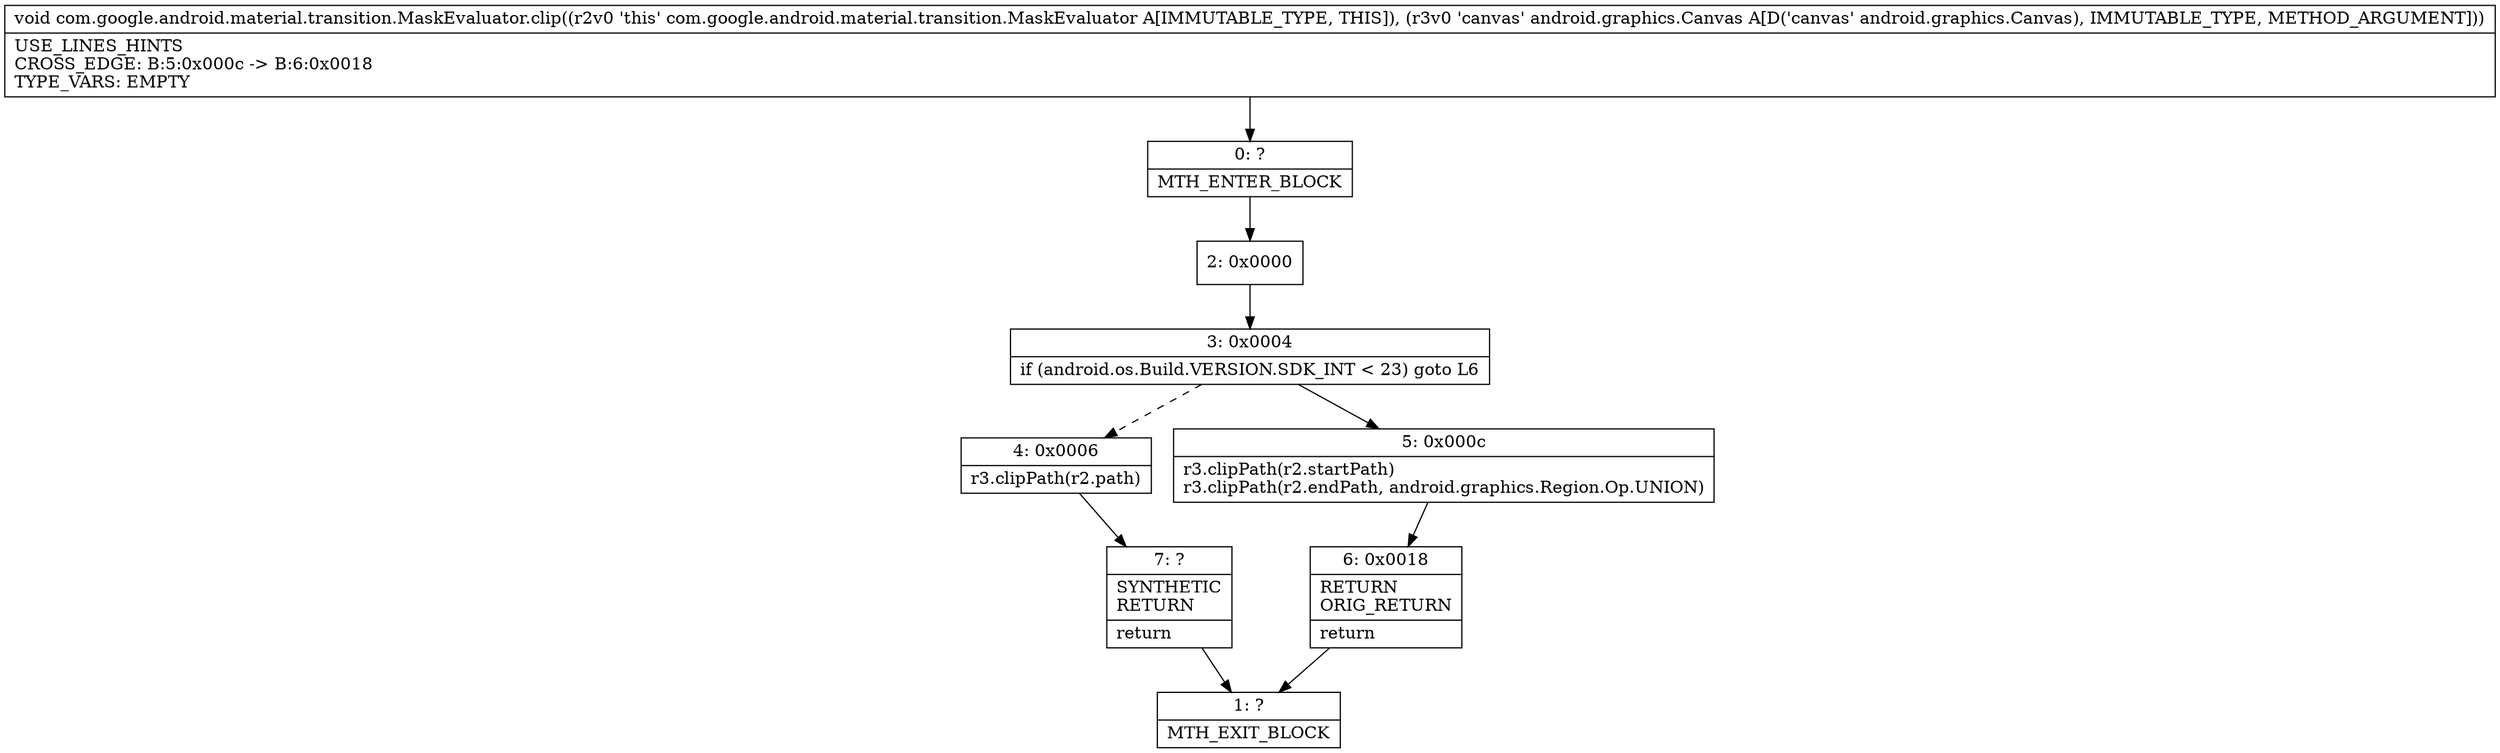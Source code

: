digraph "CFG forcom.google.android.material.transition.MaskEvaluator.clip(Landroid\/graphics\/Canvas;)V" {
Node_0 [shape=record,label="{0\:\ ?|MTH_ENTER_BLOCK\l}"];
Node_2 [shape=record,label="{2\:\ 0x0000}"];
Node_3 [shape=record,label="{3\:\ 0x0004|if (android.os.Build.VERSION.SDK_INT \< 23) goto L6\l}"];
Node_4 [shape=record,label="{4\:\ 0x0006|r3.clipPath(r2.path)\l}"];
Node_7 [shape=record,label="{7\:\ ?|SYNTHETIC\lRETURN\l|return\l}"];
Node_1 [shape=record,label="{1\:\ ?|MTH_EXIT_BLOCK\l}"];
Node_5 [shape=record,label="{5\:\ 0x000c|r3.clipPath(r2.startPath)\lr3.clipPath(r2.endPath, android.graphics.Region.Op.UNION)\l}"];
Node_6 [shape=record,label="{6\:\ 0x0018|RETURN\lORIG_RETURN\l|return\l}"];
MethodNode[shape=record,label="{void com.google.android.material.transition.MaskEvaluator.clip((r2v0 'this' com.google.android.material.transition.MaskEvaluator A[IMMUTABLE_TYPE, THIS]), (r3v0 'canvas' android.graphics.Canvas A[D('canvas' android.graphics.Canvas), IMMUTABLE_TYPE, METHOD_ARGUMENT]))  | USE_LINES_HINTS\lCROSS_EDGE: B:5:0x000c \-\> B:6:0x0018\lTYPE_VARS: EMPTY\l}"];
MethodNode -> Node_0;Node_0 -> Node_2;
Node_2 -> Node_3;
Node_3 -> Node_4[style=dashed];
Node_3 -> Node_5;
Node_4 -> Node_7;
Node_7 -> Node_1;
Node_5 -> Node_6;
Node_6 -> Node_1;
}

